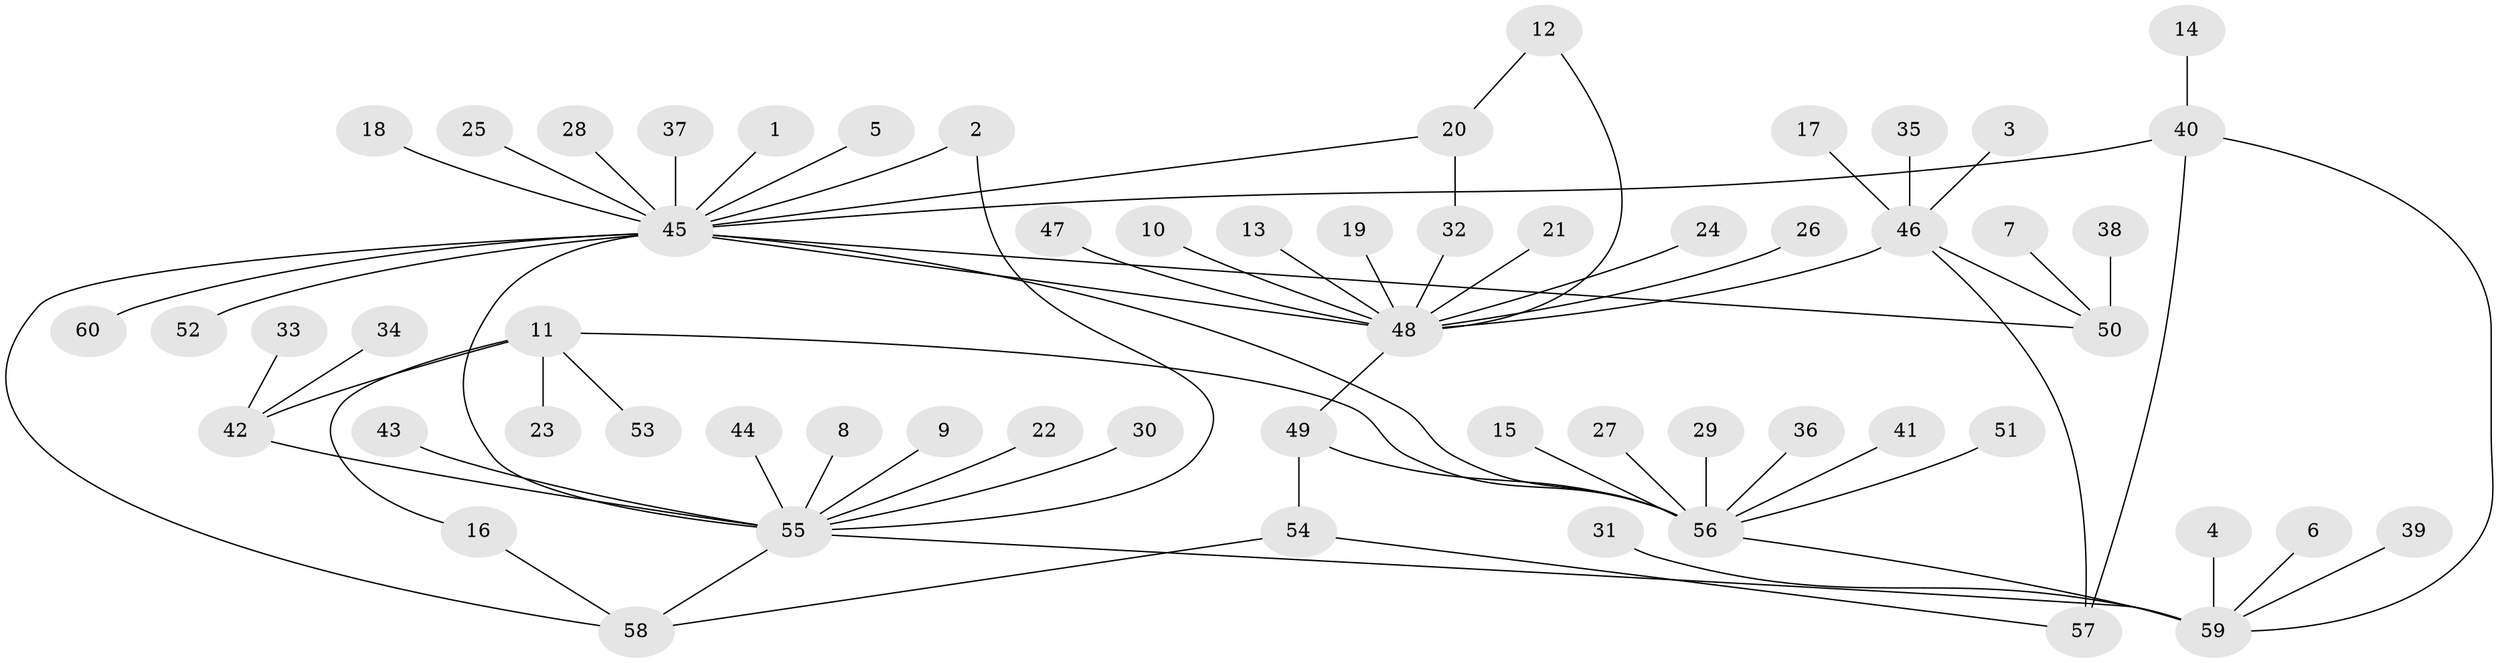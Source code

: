 // original degree distribution, {20: 0.008333333333333333, 6: 0.025, 14: 0.008333333333333333, 15: 0.008333333333333333, 11: 0.008333333333333333, 2: 0.21666666666666667, 9: 0.008333333333333333, 7: 0.025, 1: 0.5916666666666667, 3: 0.06666666666666667, 4: 0.025, 5: 0.008333333333333333}
// Generated by graph-tools (version 1.1) at 2025/49/03/09/25 03:49:51]
// undirected, 60 vertices, 72 edges
graph export_dot {
graph [start="1"]
  node [color=gray90,style=filled];
  1;
  2;
  3;
  4;
  5;
  6;
  7;
  8;
  9;
  10;
  11;
  12;
  13;
  14;
  15;
  16;
  17;
  18;
  19;
  20;
  21;
  22;
  23;
  24;
  25;
  26;
  27;
  28;
  29;
  30;
  31;
  32;
  33;
  34;
  35;
  36;
  37;
  38;
  39;
  40;
  41;
  42;
  43;
  44;
  45;
  46;
  47;
  48;
  49;
  50;
  51;
  52;
  53;
  54;
  55;
  56;
  57;
  58;
  59;
  60;
  1 -- 45 [weight=1.0];
  2 -- 45 [weight=1.0];
  2 -- 55 [weight=1.0];
  3 -- 46 [weight=1.0];
  4 -- 59 [weight=1.0];
  5 -- 45 [weight=1.0];
  6 -- 59 [weight=1.0];
  7 -- 50 [weight=1.0];
  8 -- 55 [weight=1.0];
  9 -- 55 [weight=1.0];
  10 -- 48 [weight=1.0];
  11 -- 16 [weight=1.0];
  11 -- 23 [weight=1.0];
  11 -- 42 [weight=1.0];
  11 -- 53 [weight=1.0];
  11 -- 56 [weight=1.0];
  12 -- 20 [weight=1.0];
  12 -- 48 [weight=1.0];
  13 -- 48 [weight=1.0];
  14 -- 40 [weight=1.0];
  15 -- 56 [weight=1.0];
  16 -- 58 [weight=1.0];
  17 -- 46 [weight=1.0];
  18 -- 45 [weight=1.0];
  19 -- 48 [weight=1.0];
  20 -- 32 [weight=1.0];
  20 -- 45 [weight=1.0];
  21 -- 48 [weight=1.0];
  22 -- 55 [weight=1.0];
  24 -- 48 [weight=1.0];
  25 -- 45 [weight=1.0];
  26 -- 48 [weight=1.0];
  27 -- 56 [weight=1.0];
  28 -- 45 [weight=1.0];
  29 -- 56 [weight=1.0];
  30 -- 55 [weight=1.0];
  31 -- 59 [weight=1.0];
  32 -- 48 [weight=1.0];
  33 -- 42 [weight=1.0];
  34 -- 42 [weight=1.0];
  35 -- 46 [weight=1.0];
  36 -- 56 [weight=1.0];
  37 -- 45 [weight=1.0];
  38 -- 50 [weight=1.0];
  39 -- 59 [weight=1.0];
  40 -- 45 [weight=1.0];
  40 -- 57 [weight=1.0];
  40 -- 59 [weight=1.0];
  41 -- 56 [weight=1.0];
  42 -- 55 [weight=1.0];
  43 -- 55 [weight=1.0];
  44 -- 55 [weight=1.0];
  45 -- 48 [weight=1.0];
  45 -- 50 [weight=1.0];
  45 -- 52 [weight=1.0];
  45 -- 55 [weight=2.0];
  45 -- 56 [weight=1.0];
  45 -- 58 [weight=1.0];
  45 -- 60 [weight=1.0];
  46 -- 48 [weight=1.0];
  46 -- 50 [weight=1.0];
  46 -- 57 [weight=1.0];
  47 -- 48 [weight=1.0];
  48 -- 49 [weight=1.0];
  49 -- 54 [weight=1.0];
  49 -- 56 [weight=1.0];
  51 -- 56 [weight=1.0];
  54 -- 57 [weight=1.0];
  54 -- 58 [weight=1.0];
  55 -- 58 [weight=1.0];
  55 -- 59 [weight=1.0];
  56 -- 59 [weight=1.0];
}
